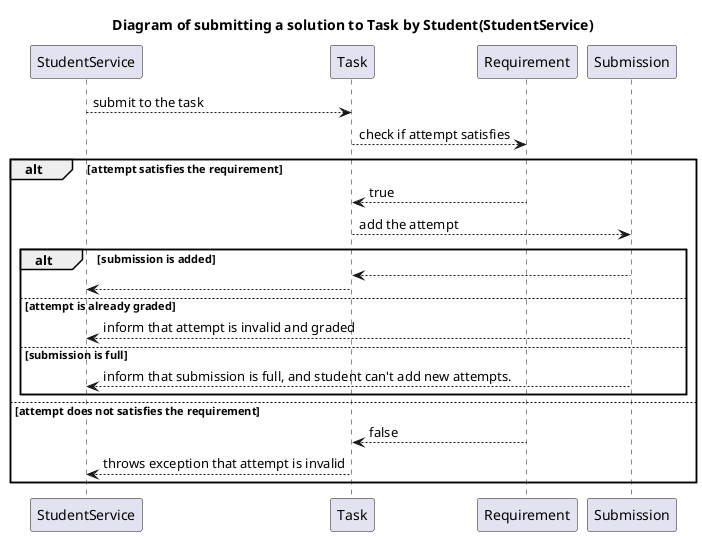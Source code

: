 @startuml

title Diagram of submitting a solution to Task by Student(StudentService)

StudentService --> Task : submit to the task
Task --> Requirement : check if attempt satisfies

alt attempt satisfies the requirement
Requirement --> Task: true
Task --> Submission : add the attempt
alt submission is added
Submission --> Task
Task --> StudentService
else attempt is already graded
Submission --> StudentService : inform that attempt is invalid and graded
else submission is full
Submission --> StudentService : inform that submission is full, and student can't add new attempts.
end
else attempt does not satisfies the requirement
Requirement --> Task: false
Task --> StudentService: throws exception that attempt is invalid
end

@enduml
